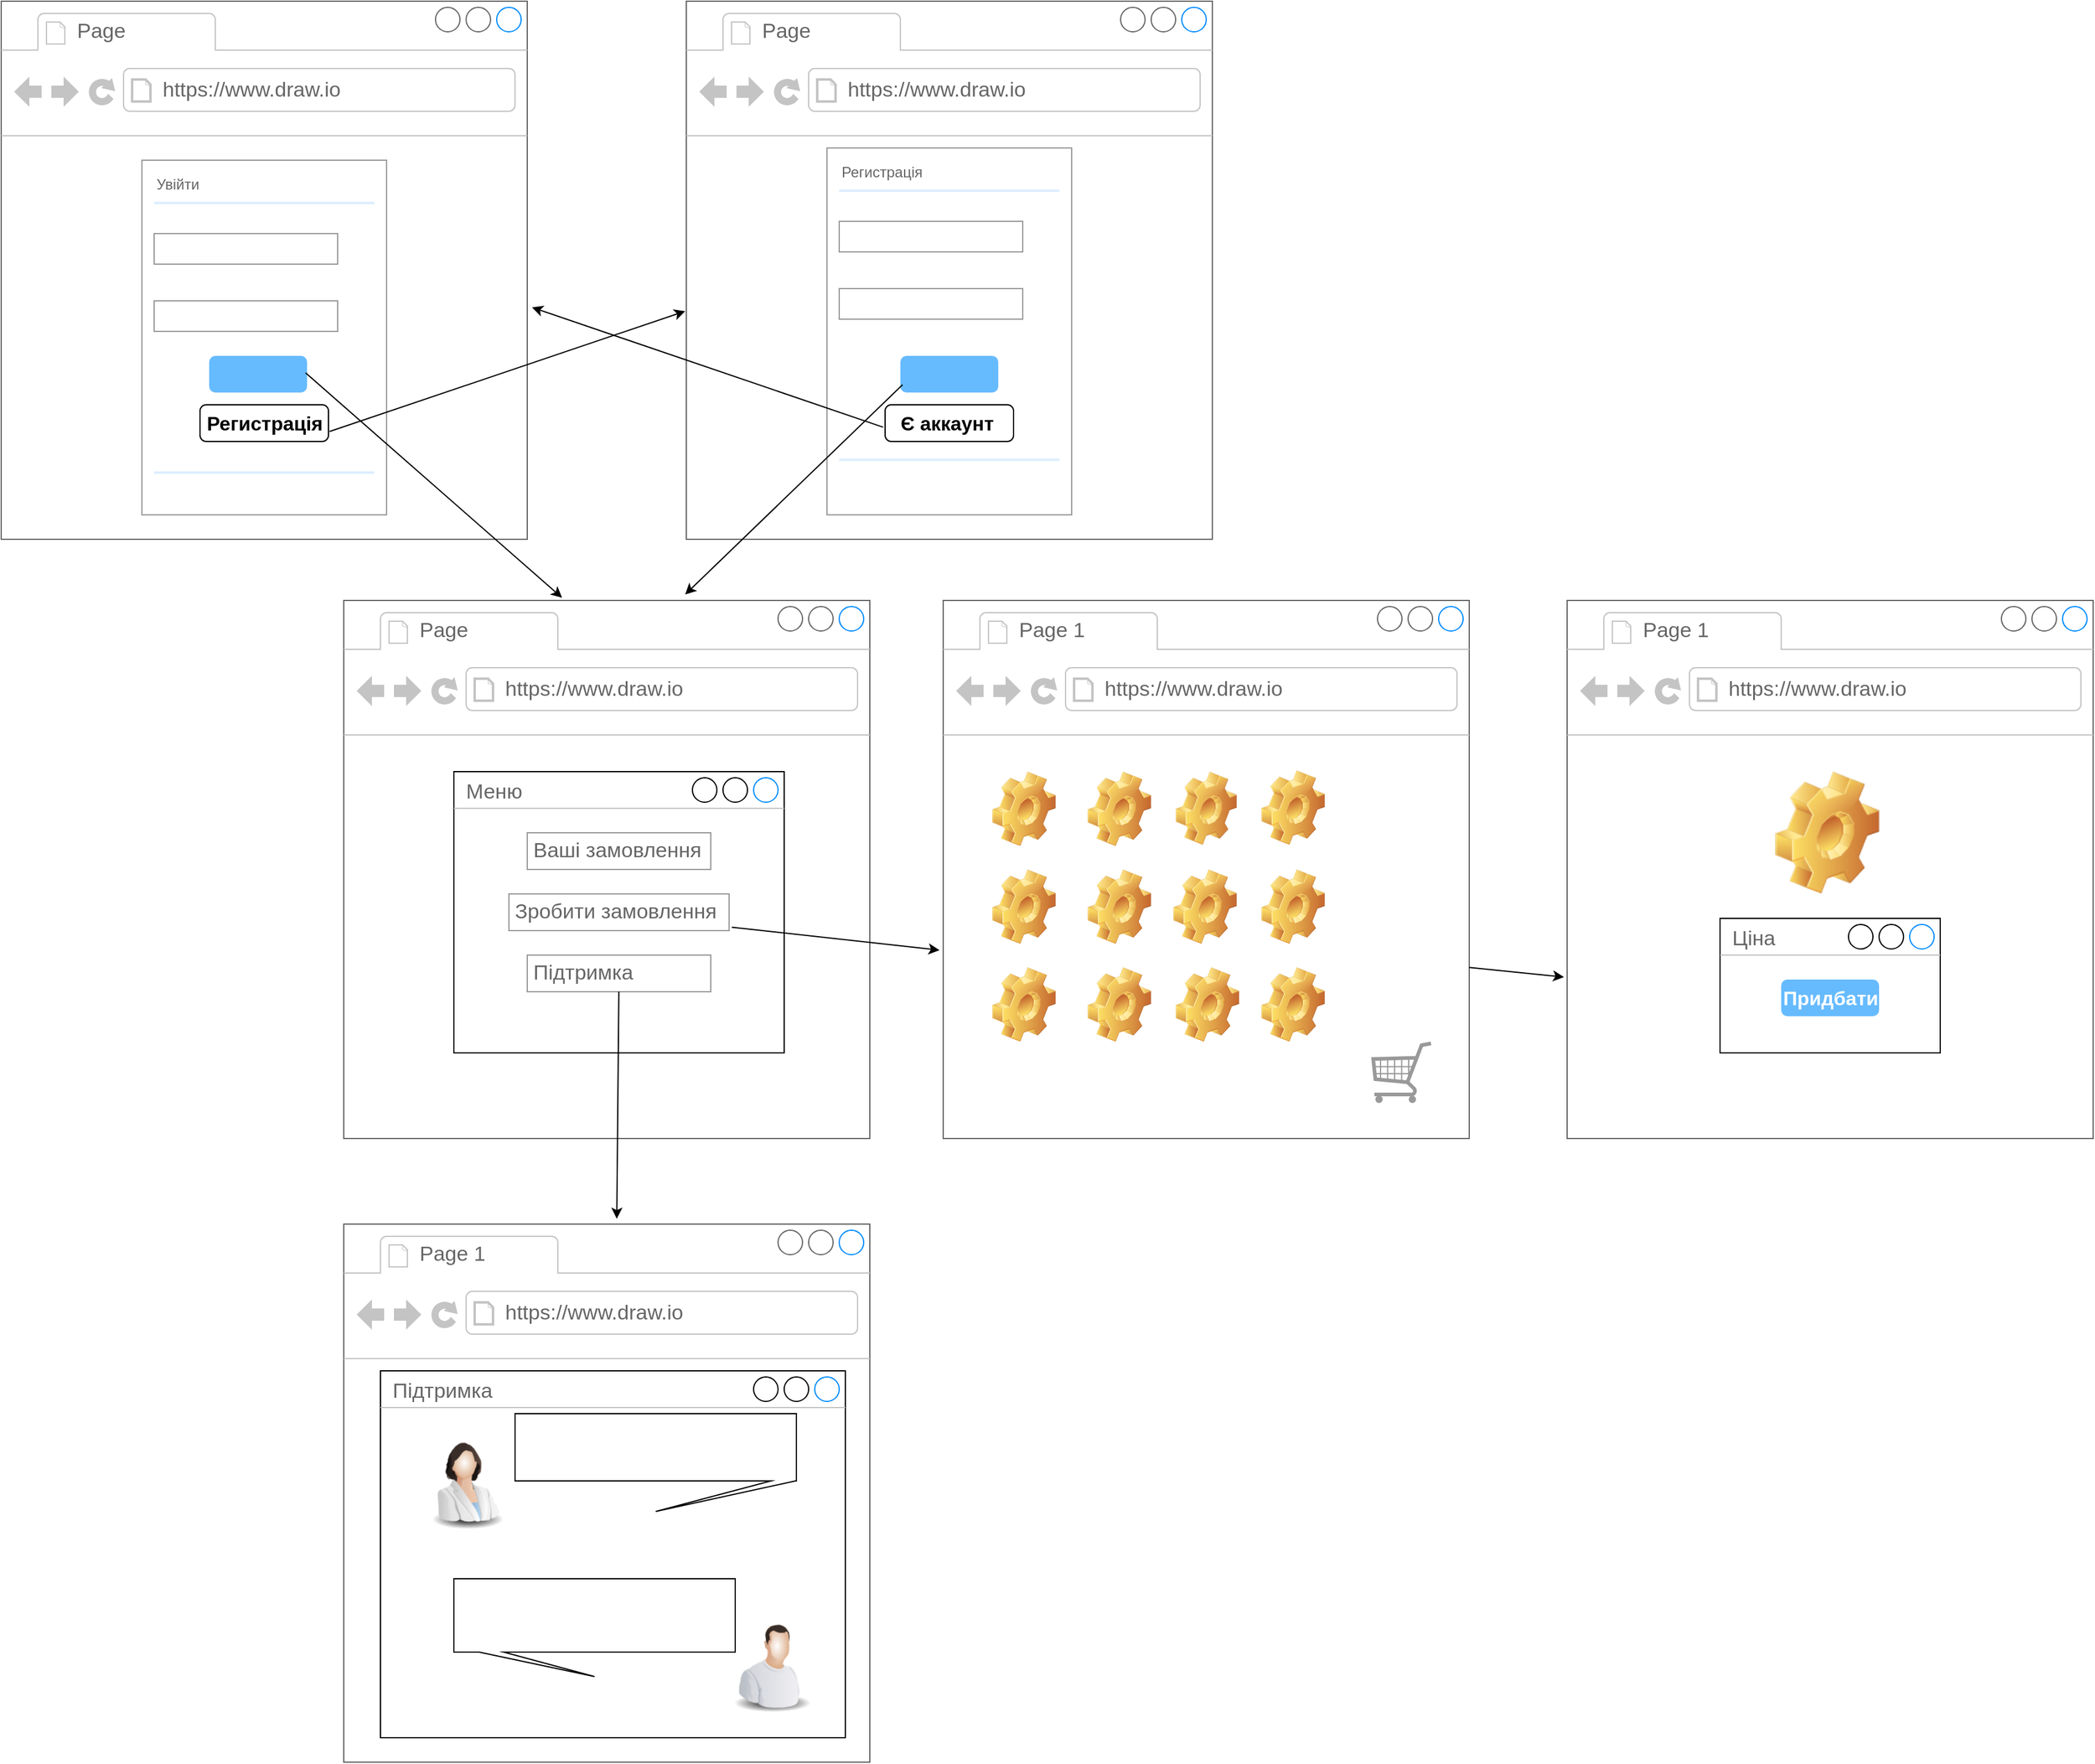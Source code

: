 <!--[if IE]><meta http-equiv="X-UA-Compatible" content="IE=5,IE=9" ><![endif]-->
<!DOCTYPE html>
<html>
<head>
<title>Диаграмма без названия</title>
<meta charset="utf-8"/>
</head>
<body><div class="mxgraph" style="max-width:100%;border:1px solid transparent;" data-mxgraph="{&quot;highlight&quot;:&quot;#0000ff&quot;,&quot;nav&quot;:true,&quot;resize&quot;:true,&quot;toolbar&quot;:&quot;zoom layers tags lightbox&quot;,&quot;edit&quot;:&quot;_blank&quot;,&quot;xml&quot;:&quot;&lt;mxfile host=\&quot;app.diagrams.net\&quot; modified=\&quot;2023-09-27T10:50:27.324Z\&quot; agent=\&quot;Mozilla/5.0 (Windows NT 10.0; Win64; x64) AppleWebKit/537.36 (KHTML, like Gecko) Chrome/116.0.0.0 Safari/537.36\&quot; etag=\&quot;EwfjotZIhNq5SNORzga5\&quot; version=\&quot;21.8.2\&quot; type=\&quot;google\&quot;&gt;\n  &lt;diagram name=\&quot;Page-1\&quot; id=\&quot;2cc2dc42-3aac-f2a9-1cec-7a8b7cbee084\&quot;&gt;\n    &lt;mxGraphModel dx=\&quot;3346\&quot; dy=\&quot;1364\&quot; grid=\&quot;1\&quot; gridSize=\&quot;10\&quot; guides=\&quot;1\&quot; tooltips=\&quot;1\&quot; connect=\&quot;1\&quot; arrows=\&quot;1\&quot; fold=\&quot;1\&quot; page=\&quot;1\&quot; pageScale=\&quot;1\&quot; pageWidth=\&quot;1100\&quot; pageHeight=\&quot;850\&quot; background=\&quot;none\&quot; math=\&quot;0\&quot; shadow=\&quot;0\&quot;&gt;\n      &lt;root&gt;\n        &lt;mxCell id=\&quot;0\&quot; /&gt;\n        &lt;mxCell id=\&quot;1\&quot; parent=\&quot;0\&quot; /&gt;\n        &lt;mxCell id=\&quot;930FJL6CEg6gJDvB3Ons-13\&quot; value=\&quot;\&quot; style=\&quot;strokeWidth=1;shadow=0;dashed=0;align=center;html=1;shape=mxgraph.mockup.containers.browserWindow;rSize=0;strokeColor=#666666;strokeColor2=#008cff;strokeColor3=#c4c4c4;mainText=,;recursiveResize=0;\&quot; vertex=\&quot;1\&quot; parent=\&quot;1\&quot;&gt;\n          &lt;mxGeometry y=\&quot;40\&quot; width=\&quot;430\&quot; height=\&quot;440\&quot; as=\&quot;geometry\&quot; /&gt;\n        &lt;/mxCell&gt;\n        &lt;mxCell id=\&quot;930FJL6CEg6gJDvB3Ons-14\&quot; value=\&quot;Page&amp;amp;nbsp;\&quot; style=\&quot;strokeWidth=1;shadow=0;dashed=0;align=center;html=1;shape=mxgraph.mockup.containers.anchor;fontSize=17;fontColor=#666666;align=left;whiteSpace=wrap;\&quot; vertex=\&quot;1\&quot; parent=\&quot;930FJL6CEg6gJDvB3Ons-13\&quot;&gt;\n          &lt;mxGeometry x=\&quot;60\&quot; y=\&quot;12\&quot; width=\&quot;110\&quot; height=\&quot;26\&quot; as=\&quot;geometry\&quot; /&gt;\n        &lt;/mxCell&gt;\n        &lt;mxCell id=\&quot;930FJL6CEg6gJDvB3Ons-15\&quot; value=\&quot;https://www.draw.io\&quot; style=\&quot;strokeWidth=1;shadow=0;dashed=0;align=center;html=1;shape=mxgraph.mockup.containers.anchor;rSize=0;fontSize=17;fontColor=#666666;align=left;\&quot; vertex=\&quot;1\&quot; parent=\&quot;930FJL6CEg6gJDvB3Ons-13\&quot;&gt;\n          &lt;mxGeometry x=\&quot;130\&quot; y=\&quot;60\&quot; width=\&quot;250\&quot; height=\&quot;26\&quot; as=\&quot;geometry\&quot; /&gt;\n        &lt;/mxCell&gt;\n        &lt;mxCell id=\&quot;930FJL6CEg6gJDvB3Ons-29\&quot; value=\&quot;\&quot; style=\&quot;strokeWidth=1;shadow=0;dashed=0;align=center;html=1;shape=mxgraph.mockup.forms.rrect;rSize=0;strokeColor=#999999;fillColor=#ffffff;\&quot; vertex=\&quot;1\&quot; parent=\&quot;930FJL6CEg6gJDvB3Ons-13\&quot;&gt;\n          &lt;mxGeometry x=\&quot;115\&quot; y=\&quot;130\&quot; width=\&quot;200\&quot; height=\&quot;290\&quot; as=\&quot;geometry\&quot; /&gt;\n        &lt;/mxCell&gt;\n        &lt;mxCell id=\&quot;930FJL6CEg6gJDvB3Ons-30\&quot; value=\&quot;Увійти&amp;amp;nbsp;\&quot; style=\&quot;strokeWidth=1;shadow=0;dashed=0;align=center;html=1;shape=mxgraph.mockup.forms.anchor;fontSize=12;fontColor=#666666;align=left;resizeWidth=1;spacingLeft=0;\&quot; vertex=\&quot;1\&quot; parent=\&quot;930FJL6CEg6gJDvB3Ons-29\&quot;&gt;\n          &lt;mxGeometry width=\&quot;100\&quot; height=\&quot;20\&quot; relative=\&quot;1\&quot; as=\&quot;geometry\&quot;&gt;\n            &lt;mxPoint x=\&quot;10\&quot; y=\&quot;10\&quot; as=\&quot;offset\&quot; /&gt;\n          &lt;/mxGeometry&gt;\n        &lt;/mxCell&gt;\n        &lt;mxCell id=\&quot;930FJL6CEg6gJDvB3Ons-31\&quot; value=\&quot;\&quot; style=\&quot;shape=line;strokeColor=#ddeeff;strokeWidth=2;html=1;resizeWidth=1;\&quot; vertex=\&quot;1\&quot; parent=\&quot;930FJL6CEg6gJDvB3Ons-29\&quot;&gt;\n          &lt;mxGeometry width=\&quot;180\&quot; height=\&quot;10\&quot; relative=\&quot;1\&quot; as=\&quot;geometry\&quot;&gt;\n            &lt;mxPoint x=\&quot;10\&quot; y=\&quot;30\&quot; as=\&quot;offset\&quot; /&gt;\n          &lt;/mxGeometry&gt;\n        &lt;/mxCell&gt;\n        &lt;mxCell id=\&quot;930FJL6CEg6gJDvB3Ons-33\&quot; value=\&quot;\&quot; style=\&quot;strokeWidth=1;shadow=0;dashed=0;align=center;html=1;shape=mxgraph.mockup.forms.rrect;rSize=0;strokeColor=#999999;fontColor=#666666;align=left;spacingLeft=5;resizeWidth=1;\&quot; vertex=\&quot;1\&quot; parent=\&quot;930FJL6CEg6gJDvB3Ons-29\&quot;&gt;\n          &lt;mxGeometry width=\&quot;150\&quot; height=\&quot;25\&quot; relative=\&quot;1\&quot; as=\&quot;geometry\&quot;&gt;\n            &lt;mxPoint x=\&quot;10\&quot; y=\&quot;60\&quot; as=\&quot;offset\&quot; /&gt;\n          &lt;/mxGeometry&gt;\n        &lt;/mxCell&gt;\n        &lt;mxCell id=\&quot;930FJL6CEg6gJDvB3Ons-35\&quot; value=\&quot;\&quot; style=\&quot;strokeWidth=1;shadow=0;dashed=0;align=center;html=1;shape=mxgraph.mockup.forms.rrect;rSize=0;strokeColor=#999999;fontColor=#666666;align=left;spacingLeft=5;resizeWidth=1;\&quot; vertex=\&quot;1\&quot; parent=\&quot;930FJL6CEg6gJDvB3Ons-29\&quot;&gt;\n          &lt;mxGeometry width=\&quot;150\&quot; height=\&quot;25\&quot; relative=\&quot;1\&quot; as=\&quot;geometry\&quot;&gt;\n            &lt;mxPoint x=\&quot;10\&quot; y=\&quot;115\&quot; as=\&quot;offset\&quot; /&gt;\n          &lt;/mxGeometry&gt;\n        &lt;/mxCell&gt;\n        &lt;mxCell id=\&quot;930FJL6CEg6gJDvB3Ons-36\&quot; value=\&quot;\&quot; style=\&quot;strokeWidth=1;shadow=0;dashed=0;align=center;html=1;shape=mxgraph.mockup.forms.rrect;rSize=5;strokeColor=none;fontColor=#ffffff;fillColor=#66bbff;fontSize=16;fontStyle=1;\&quot; vertex=\&quot;1\&quot; parent=\&quot;930FJL6CEg6gJDvB3Ons-29\&quot;&gt;\n          &lt;mxGeometry y=\&quot;1\&quot; width=\&quot;80\&quot; height=\&quot;30\&quot; relative=\&quot;1\&quot; as=\&quot;geometry\&quot;&gt;\n            &lt;mxPoint x=\&quot;55\&quot; y=\&quot;-130\&quot; as=\&quot;offset\&quot; /&gt;\n          &lt;/mxGeometry&gt;\n        &lt;/mxCell&gt;\n        &lt;mxCell id=\&quot;930FJL6CEg6gJDvB3Ons-38\&quot; value=\&quot;\&quot; style=\&quot;shape=line;strokeColor=#ddeeff;strokeWidth=2;html=1;resizeWidth=1;\&quot; vertex=\&quot;1\&quot; parent=\&quot;930FJL6CEg6gJDvB3Ons-29\&quot;&gt;\n          &lt;mxGeometry y=\&quot;1\&quot; width=\&quot;180\&quot; height=\&quot;31\&quot; relative=\&quot;1\&quot; as=\&quot;geometry\&quot;&gt;\n            &lt;mxPoint x=\&quot;10\&quot; y=\&quot;-50\&quot; as=\&quot;offset\&quot; /&gt;\n          &lt;/mxGeometry&gt;\n        &lt;/mxCell&gt;\n        &lt;mxCell id=\&quot;930FJL6CEg6gJDvB3Ons-61\&quot; value=\&quot;Регистрація\&quot; style=\&quot;strokeWidth=1;shadow=0;dashed=0;align=center;html=1;shape=mxgraph.mockup.forms.rrect;rSize=5;fontSize=16;fontStyle=1;\&quot; vertex=\&quot;1\&quot; parent=\&quot;930FJL6CEg6gJDvB3Ons-29\&quot;&gt;\n          &lt;mxGeometry x=\&quot;47.5\&quot; y=\&quot;200\&quot; width=\&quot;105\&quot; height=\&quot;30\&quot; as=\&quot;geometry\&quot; /&gt;\n        &lt;/mxCell&gt;\n        &lt;mxCell id=\&quot;930FJL6CEg6gJDvB3Ons-46\&quot; value=\&quot;\&quot; style=\&quot;strokeWidth=1;shadow=0;dashed=0;align=center;html=1;shape=mxgraph.mockup.containers.browserWindow;rSize=0;strokeColor=#666666;strokeColor2=#008cff;strokeColor3=#c4c4c4;mainText=,;recursiveResize=0;\&quot; vertex=\&quot;1\&quot; parent=\&quot;1\&quot;&gt;\n          &lt;mxGeometry x=\&quot;560\&quot; y=\&quot;40\&quot; width=\&quot;430\&quot; height=\&quot;440\&quot; as=\&quot;geometry\&quot; /&gt;\n        &lt;/mxCell&gt;\n        &lt;mxCell id=\&quot;930FJL6CEg6gJDvB3Ons-47\&quot; value=\&quot;Page&amp;amp;nbsp;\&quot; style=\&quot;strokeWidth=1;shadow=0;dashed=0;align=center;html=1;shape=mxgraph.mockup.containers.anchor;fontSize=17;fontColor=#666666;align=left;whiteSpace=wrap;\&quot; vertex=\&quot;1\&quot; parent=\&quot;930FJL6CEg6gJDvB3Ons-46\&quot;&gt;\n          &lt;mxGeometry x=\&quot;60\&quot; y=\&quot;12\&quot; width=\&quot;110\&quot; height=\&quot;26\&quot; as=\&quot;geometry\&quot; /&gt;\n        &lt;/mxCell&gt;\n        &lt;mxCell id=\&quot;930FJL6CEg6gJDvB3Ons-48\&quot; value=\&quot;https://www.draw.io\&quot; style=\&quot;strokeWidth=1;shadow=0;dashed=0;align=center;html=1;shape=mxgraph.mockup.containers.anchor;rSize=0;fontSize=17;fontColor=#666666;align=left;\&quot; vertex=\&quot;1\&quot; parent=\&quot;930FJL6CEg6gJDvB3Ons-46\&quot;&gt;\n          &lt;mxGeometry x=\&quot;130\&quot; y=\&quot;60\&quot; width=\&quot;250\&quot; height=\&quot;26\&quot; as=\&quot;geometry\&quot; /&gt;\n        &lt;/mxCell&gt;\n        &lt;mxCell id=\&quot;930FJL6CEg6gJDvB3Ons-49\&quot; value=\&quot;\&quot; style=\&quot;strokeWidth=1;shadow=0;dashed=0;align=center;html=1;shape=mxgraph.mockup.forms.rrect;rSize=0;strokeColor=#999999;fillColor=#ffffff;\&quot; vertex=\&quot;1\&quot; parent=\&quot;930FJL6CEg6gJDvB3Ons-46\&quot;&gt;\n          &lt;mxGeometry x=\&quot;115\&quot; y=\&quot;120\&quot; width=\&quot;200\&quot; height=\&quot;300\&quot; as=\&quot;geometry\&quot; /&gt;\n        &lt;/mxCell&gt;\n        &lt;mxCell id=\&quot;930FJL6CEg6gJDvB3Ons-50\&quot; value=\&quot;Регистрація\&quot; style=\&quot;strokeWidth=1;shadow=0;dashed=0;align=center;html=1;shape=mxgraph.mockup.forms.anchor;fontSize=12;fontColor=#666666;align=left;resizeWidth=1;spacingLeft=0;\&quot; vertex=\&quot;1\&quot; parent=\&quot;930FJL6CEg6gJDvB3Ons-49\&quot;&gt;\n          &lt;mxGeometry width=\&quot;100\&quot; height=\&quot;20\&quot; relative=\&quot;1\&quot; as=\&quot;geometry\&quot;&gt;\n            &lt;mxPoint x=\&quot;10\&quot; y=\&quot;10\&quot; as=\&quot;offset\&quot; /&gt;\n          &lt;/mxGeometry&gt;\n        &lt;/mxCell&gt;\n        &lt;mxCell id=\&quot;930FJL6CEg6gJDvB3Ons-51\&quot; value=\&quot;\&quot; style=\&quot;shape=line;strokeColor=#ddeeff;strokeWidth=2;html=1;resizeWidth=1;\&quot; vertex=\&quot;1\&quot; parent=\&quot;930FJL6CEg6gJDvB3Ons-49\&quot;&gt;\n          &lt;mxGeometry width=\&quot;180\&quot; height=\&quot;10\&quot; relative=\&quot;1\&quot; as=\&quot;geometry\&quot;&gt;\n            &lt;mxPoint x=\&quot;10\&quot; y=\&quot;30\&quot; as=\&quot;offset\&quot; /&gt;\n          &lt;/mxGeometry&gt;\n        &lt;/mxCell&gt;\n        &lt;mxCell id=\&quot;930FJL6CEg6gJDvB3Ons-53\&quot; value=\&quot;\&quot; style=\&quot;strokeWidth=1;shadow=0;dashed=0;align=center;html=1;shape=mxgraph.mockup.forms.rrect;rSize=0;strokeColor=#999999;fontColor=#666666;align=left;spacingLeft=5;resizeWidth=1;\&quot; vertex=\&quot;1\&quot; parent=\&quot;930FJL6CEg6gJDvB3Ons-49\&quot;&gt;\n          &lt;mxGeometry width=\&quot;150\&quot; height=\&quot;25\&quot; relative=\&quot;1\&quot; as=\&quot;geometry\&quot;&gt;\n            &lt;mxPoint x=\&quot;10\&quot; y=\&quot;60\&quot; as=\&quot;offset\&quot; /&gt;\n          &lt;/mxGeometry&gt;\n        &lt;/mxCell&gt;\n        &lt;mxCell id=\&quot;930FJL6CEg6gJDvB3Ons-55\&quot; value=\&quot;\&quot; style=\&quot;strokeWidth=1;shadow=0;dashed=0;align=center;html=1;shape=mxgraph.mockup.forms.rrect;rSize=0;strokeColor=#999999;fontColor=#666666;align=left;spacingLeft=5;resizeWidth=1;\&quot; vertex=\&quot;1\&quot; parent=\&quot;930FJL6CEg6gJDvB3Ons-49\&quot;&gt;\n          &lt;mxGeometry width=\&quot;150\&quot; height=\&quot;25\&quot; relative=\&quot;1\&quot; as=\&quot;geometry\&quot;&gt;\n            &lt;mxPoint x=\&quot;10\&quot; y=\&quot;115\&quot; as=\&quot;offset\&quot; /&gt;\n          &lt;/mxGeometry&gt;\n        &lt;/mxCell&gt;\n        &lt;mxCell id=\&quot;930FJL6CEg6gJDvB3Ons-56\&quot; value=\&quot;\&quot; style=\&quot;strokeWidth=1;shadow=0;dashed=0;align=center;html=1;shape=mxgraph.mockup.forms.rrect;rSize=5;strokeColor=none;fontColor=#ffffff;fillColor=#66bbff;fontSize=16;fontStyle=1;\&quot; vertex=\&quot;1\&quot; parent=\&quot;930FJL6CEg6gJDvB3Ons-49\&quot;&gt;\n          &lt;mxGeometry y=\&quot;1\&quot; width=\&quot;80\&quot; height=\&quot;30\&quot; relative=\&quot;1\&quot; as=\&quot;geometry\&quot;&gt;\n            &lt;mxPoint x=\&quot;60\&quot; y=\&quot;-130\&quot; as=\&quot;offset\&quot; /&gt;\n          &lt;/mxGeometry&gt;\n        &lt;/mxCell&gt;\n        &lt;mxCell id=\&quot;930FJL6CEg6gJDvB3Ons-58\&quot; value=\&quot;\&quot; style=\&quot;shape=line;strokeColor=#ddeeff;strokeWidth=2;html=1;resizeWidth=1;\&quot; vertex=\&quot;1\&quot; parent=\&quot;930FJL6CEg6gJDvB3Ons-49\&quot;&gt;\n          &lt;mxGeometry y=\&quot;1\&quot; width=\&quot;180\&quot; height=\&quot;10\&quot; relative=\&quot;1\&quot; as=\&quot;geometry\&quot;&gt;\n            &lt;mxPoint x=\&quot;10\&quot; y=\&quot;-50\&quot; as=\&quot;offset\&quot; /&gt;\n          &lt;/mxGeometry&gt;\n        &lt;/mxCell&gt;\n        &lt;mxCell id=\&quot;930FJL6CEg6gJDvB3Ons-62\&quot; value=\&quot;Є аккаунт&amp;amp;nbsp;\&quot; style=\&quot;strokeWidth=1;shadow=0;dashed=0;align=center;html=1;shape=mxgraph.mockup.forms.rrect;rSize=5;fontSize=16;fontStyle=1;\&quot; vertex=\&quot;1\&quot; parent=\&quot;930FJL6CEg6gJDvB3Ons-49\&quot;&gt;\n          &lt;mxGeometry x=\&quot;47.5\&quot; y=\&quot;210\&quot; width=\&quot;105\&quot; height=\&quot;30\&quot; as=\&quot;geometry\&quot; /&gt;\n        &lt;/mxCell&gt;\n        &lt;mxCell id=\&quot;930FJL6CEg6gJDvB3Ons-63\&quot; value=\&quot;\&quot; style=\&quot;endArrow=classic;html=1;rounded=0;exitX=1.008;exitY=0.73;exitDx=0;exitDy=0;exitPerimeter=0;entryX=-0.002;entryY=0.576;entryDx=0;entryDy=0;entryPerimeter=0;\&quot; edge=\&quot;1\&quot; parent=\&quot;1\&quot; source=\&quot;930FJL6CEg6gJDvB3Ons-61\&quot; target=\&quot;930FJL6CEg6gJDvB3Ons-46\&quot;&gt;\n          &lt;mxGeometry width=\&quot;50\&quot; height=\&quot;50\&quot; relative=\&quot;1\&quot; as=\&quot;geometry\&quot;&gt;\n            &lt;mxPoint x=\&quot;560\&quot; y=\&quot;250\&quot; as=\&quot;sourcePoint\&quot; /&gt;\n            &lt;mxPoint x=\&quot;610\&quot; y=\&quot;200\&quot; as=\&quot;targetPoint\&quot; /&gt;\n          &lt;/mxGeometry&gt;\n        &lt;/mxCell&gt;\n        &lt;mxCell id=\&quot;930FJL6CEg6gJDvB3Ons-64\&quot; value=\&quot;\&quot; style=\&quot;endArrow=classic;html=1;rounded=0;exitX=-0.016;exitY=0.611;exitDx=0;exitDy=0;exitPerimeter=0;entryX=1.009;entryY=0.569;entryDx=0;entryDy=0;entryPerimeter=0;\&quot; edge=\&quot;1\&quot; parent=\&quot;1\&quot; source=\&quot;930FJL6CEg6gJDvB3Ons-62\&quot; target=\&quot;930FJL6CEg6gJDvB3Ons-13\&quot;&gt;\n          &lt;mxGeometry width=\&quot;50\&quot; height=\&quot;50\&quot; relative=\&quot;1\&quot; as=\&quot;geometry\&quot;&gt;\n            &lt;mxPoint x=\&quot;560\&quot; y=\&quot;250\&quot; as=\&quot;sourcePoint\&quot; /&gt;\n            &lt;mxPoint x=\&quot;610\&quot; y=\&quot;200\&quot; as=\&quot;targetPoint\&quot; /&gt;\n          &lt;/mxGeometry&gt;\n        &lt;/mxCell&gt;\n        &lt;mxCell id=\&quot;930FJL6CEg6gJDvB3Ons-65\&quot; value=\&quot;\&quot; style=\&quot;strokeWidth=1;shadow=0;dashed=0;align=center;html=1;shape=mxgraph.mockup.containers.browserWindow;rSize=0;strokeColor=#666666;strokeColor2=#008cff;strokeColor3=#c4c4c4;mainText=,;recursiveResize=0;\&quot; vertex=\&quot;1\&quot; parent=\&quot;1\&quot;&gt;\n          &lt;mxGeometry x=\&quot;280\&quot; y=\&quot;530\&quot; width=\&quot;430\&quot; height=\&quot;440\&quot; as=\&quot;geometry\&quot; /&gt;\n        &lt;/mxCell&gt;\n        &lt;mxCell id=\&quot;930FJL6CEg6gJDvB3Ons-66\&quot; value=\&quot;Page&amp;amp;nbsp;\&quot; style=\&quot;strokeWidth=1;shadow=0;dashed=0;align=center;html=1;shape=mxgraph.mockup.containers.anchor;fontSize=17;fontColor=#666666;align=left;whiteSpace=wrap;\&quot; vertex=\&quot;1\&quot; parent=\&quot;930FJL6CEg6gJDvB3Ons-65\&quot;&gt;\n          &lt;mxGeometry x=\&quot;60\&quot; y=\&quot;12\&quot; width=\&quot;110\&quot; height=\&quot;26\&quot; as=\&quot;geometry\&quot; /&gt;\n        &lt;/mxCell&gt;\n        &lt;mxCell id=\&quot;930FJL6CEg6gJDvB3Ons-67\&quot; value=\&quot;https://www.draw.io\&quot; style=\&quot;strokeWidth=1;shadow=0;dashed=0;align=center;html=1;shape=mxgraph.mockup.containers.anchor;rSize=0;fontSize=17;fontColor=#666666;align=left;\&quot; vertex=\&quot;1\&quot; parent=\&quot;930FJL6CEg6gJDvB3Ons-65\&quot;&gt;\n          &lt;mxGeometry x=\&quot;130\&quot; y=\&quot;60\&quot; width=\&quot;250\&quot; height=\&quot;26\&quot; as=\&quot;geometry\&quot; /&gt;\n        &lt;/mxCell&gt;\n        &lt;mxCell id=\&quot;930FJL6CEg6gJDvB3Ons-71\&quot; value=\&quot;Меню\&quot; style=\&quot;strokeWidth=1;shadow=0;dashed=0;align=center;html=1;shape=mxgraph.mockup.containers.window;align=left;verticalAlign=top;spacingLeft=8;strokeColor2=#008cff;strokeColor3=#c4c4c4;fontColor=#666666;mainText=;fontSize=17;labelBackgroundColor=none;whiteSpace=wrap;\&quot; vertex=\&quot;1\&quot; parent=\&quot;930FJL6CEg6gJDvB3Ons-65\&quot;&gt;\n          &lt;mxGeometry x=\&quot;90\&quot; y=\&quot;140\&quot; width=\&quot;270\&quot; height=\&quot;230\&quot; as=\&quot;geometry\&quot; /&gt;\n        &lt;/mxCell&gt;\n        &lt;mxCell id=\&quot;930FJL6CEg6gJDvB3Ons-72\&quot; value=\&quot;Ваші замовлення\&quot; style=\&quot;strokeWidth=1;shadow=0;dashed=0;align=center;html=1;shape=mxgraph.mockup.forms.pwField;strokeColor=#999999;mainText=;align=left;fontColor=#666666;fontSize=17;spacingLeft=3;\&quot; vertex=\&quot;1\&quot; parent=\&quot;930FJL6CEg6gJDvB3Ons-65\&quot;&gt;\n          &lt;mxGeometry x=\&quot;150\&quot; y=\&quot;190\&quot; width=\&quot;150\&quot; height=\&quot;30\&quot; as=\&quot;geometry\&quot; /&gt;\n        &lt;/mxCell&gt;\n        &lt;mxCell id=\&quot;930FJL6CEg6gJDvB3Ons-73\&quot; value=\&quot;Зробити замовлення\&quot; style=\&quot;strokeWidth=1;shadow=0;dashed=0;align=center;html=1;shape=mxgraph.mockup.forms.pwField;strokeColor=#999999;mainText=;align=left;fontColor=#666666;fontSize=17;spacingLeft=3;\&quot; vertex=\&quot;1\&quot; parent=\&quot;930FJL6CEg6gJDvB3Ons-65\&quot;&gt;\n          &lt;mxGeometry x=\&quot;135\&quot; y=\&quot;240\&quot; width=\&quot;180\&quot; height=\&quot;30\&quot; as=\&quot;geometry\&quot; /&gt;\n        &lt;/mxCell&gt;\n        &lt;mxCell id=\&quot;930FJL6CEg6gJDvB3Ons-74\&quot; value=\&quot;Підтримка\&quot; style=\&quot;strokeWidth=1;shadow=0;dashed=0;align=center;html=1;shape=mxgraph.mockup.forms.pwField;strokeColor=#999999;mainText=;align=left;fontColor=#666666;fontSize=17;spacingLeft=3;\&quot; vertex=\&quot;1\&quot; parent=\&quot;930FJL6CEg6gJDvB3Ons-65\&quot;&gt;\n          &lt;mxGeometry x=\&quot;150\&quot; y=\&quot;290\&quot; width=\&quot;150\&quot; height=\&quot;30\&quot; as=\&quot;geometry\&quot; /&gt;\n        &lt;/mxCell&gt;\n        &lt;mxCell id=\&quot;930FJL6CEg6gJDvB3Ons-68\&quot; value=\&quot;\&quot; style=\&quot;endArrow=classic;html=1;rounded=0;exitX=0.985;exitY=0.463;exitDx=0;exitDy=0;exitPerimeter=0;entryX=0.415;entryY=-0.005;entryDx=0;entryDy=0;entryPerimeter=0;\&quot; edge=\&quot;1\&quot; parent=\&quot;1\&quot; source=\&quot;930FJL6CEg6gJDvB3Ons-36\&quot; target=\&quot;930FJL6CEg6gJDvB3Ons-65\&quot;&gt;\n          &lt;mxGeometry width=\&quot;50\&quot; height=\&quot;50\&quot; relative=\&quot;1\&quot; as=\&quot;geometry\&quot;&gt;\n            &lt;mxPoint x=\&quot;440\&quot; y=\&quot;530\&quot; as=\&quot;sourcePoint\&quot; /&gt;\n            &lt;mxPoint x=\&quot;490\&quot; y=\&quot;480\&quot; as=\&quot;targetPoint\&quot; /&gt;\n          &lt;/mxGeometry&gt;\n        &lt;/mxCell&gt;\n        &lt;mxCell id=\&quot;930FJL6CEg6gJDvB3Ons-69\&quot; value=\&quot;\&quot; style=\&quot;endArrow=classic;html=1;rounded=0;exitX=0.022;exitY=0.789;exitDx=0;exitDy=0;exitPerimeter=0;entryX=0.649;entryY=-0.011;entryDx=0;entryDy=0;entryPerimeter=0;\&quot; edge=\&quot;1\&quot; parent=\&quot;1\&quot; source=\&quot;930FJL6CEg6gJDvB3Ons-56\&quot; target=\&quot;930FJL6CEg6gJDvB3Ons-65\&quot;&gt;\n          &lt;mxGeometry width=\&quot;50\&quot; height=\&quot;50\&quot; relative=\&quot;1\&quot; as=\&quot;geometry\&quot;&gt;\n            &lt;mxPoint x=\&quot;440\&quot; y=\&quot;530\&quot; as=\&quot;sourcePoint\&quot; /&gt;\n            &lt;mxPoint x=\&quot;490\&quot; y=\&quot;480\&quot; as=\&quot;targetPoint\&quot; /&gt;\n          &lt;/mxGeometry&gt;\n        &lt;/mxCell&gt;\n        &lt;mxCell id=\&quot;930FJL6CEg6gJDvB3Ons-75\&quot; value=\&quot;\&quot; style=\&quot;strokeWidth=1;shadow=0;dashed=0;align=center;html=1;shape=mxgraph.mockup.containers.browserWindow;rSize=0;strokeColor=#666666;strokeColor2=#008cff;strokeColor3=#c4c4c4;mainText=,;recursiveResize=0;\&quot; vertex=\&quot;1\&quot; parent=\&quot;1\&quot;&gt;\n          &lt;mxGeometry x=\&quot;770\&quot; y=\&quot;530\&quot; width=\&quot;430\&quot; height=\&quot;440\&quot; as=\&quot;geometry\&quot; /&gt;\n        &lt;/mxCell&gt;\n        &lt;mxCell id=\&quot;930FJL6CEg6gJDvB3Ons-76\&quot; value=\&quot;Page 1\&quot; style=\&quot;strokeWidth=1;shadow=0;dashed=0;align=center;html=1;shape=mxgraph.mockup.containers.anchor;fontSize=17;fontColor=#666666;align=left;whiteSpace=wrap;\&quot; vertex=\&quot;1\&quot; parent=\&quot;930FJL6CEg6gJDvB3Ons-75\&quot;&gt;\n          &lt;mxGeometry x=\&quot;60\&quot; y=\&quot;12\&quot; width=\&quot;110\&quot; height=\&quot;26\&quot; as=\&quot;geometry\&quot; /&gt;\n        &lt;/mxCell&gt;\n        &lt;mxCell id=\&quot;930FJL6CEg6gJDvB3Ons-77\&quot; value=\&quot;https://www.draw.io\&quot; style=\&quot;strokeWidth=1;shadow=0;dashed=0;align=center;html=1;shape=mxgraph.mockup.containers.anchor;rSize=0;fontSize=17;fontColor=#666666;align=left;\&quot; vertex=\&quot;1\&quot; parent=\&quot;930FJL6CEg6gJDvB3Ons-75\&quot;&gt;\n          &lt;mxGeometry x=\&quot;130\&quot; y=\&quot;60\&quot; width=\&quot;250\&quot; height=\&quot;26\&quot; as=\&quot;geometry\&quot; /&gt;\n        &lt;/mxCell&gt;\n        &lt;mxCell id=\&quot;930FJL6CEg6gJDvB3Ons-79\&quot; value=\&quot;\&quot; style=\&quot;shape=image;html=1;verticalLabelPosition=bottom;verticalAlign=top;imageAspect=1;aspect=fixed;image=img/clipart/Gear_128x128.png\&quot; vertex=\&quot;1\&quot; parent=\&quot;930FJL6CEg6gJDvB3Ons-75\&quot;&gt;\n          &lt;mxGeometry x=\&quot;40\&quot; y=\&quot;140\&quot; width=\&quot;52\&quot; height=\&quot;61\&quot; as=\&quot;geometry\&quot; /&gt;\n        &lt;/mxCell&gt;\n        &lt;mxCell id=\&quot;930FJL6CEg6gJDvB3Ons-85\&quot; value=\&quot;\&quot; style=\&quot;shape=image;html=1;verticalLabelPosition=bottom;verticalAlign=top;imageAspect=1;aspect=fixed;image=img/clipart/Gear_128x128.png\&quot; vertex=\&quot;1\&quot; parent=\&quot;930FJL6CEg6gJDvB3Ons-75\&quot;&gt;\n          &lt;mxGeometry x=\&quot;40\&quot; y=\&quot;220\&quot; width=\&quot;52\&quot; height=\&quot;61\&quot; as=\&quot;geometry\&quot; /&gt;\n        &lt;/mxCell&gt;\n        &lt;mxCell id=\&quot;930FJL6CEg6gJDvB3Ons-86\&quot; value=\&quot;\&quot; style=\&quot;shape=image;html=1;verticalLabelPosition=bottom;verticalAlign=top;imageAspect=1;aspect=fixed;image=img/clipart/Gear_128x128.png\&quot; vertex=\&quot;1\&quot; parent=\&quot;930FJL6CEg6gJDvB3Ons-75\&quot;&gt;\n          &lt;mxGeometry x=\&quot;40\&quot; y=\&quot;300\&quot; width=\&quot;52\&quot; height=\&quot;61\&quot; as=\&quot;geometry\&quot; /&gt;\n        &lt;/mxCell&gt;\n        &lt;mxCell id=\&quot;930FJL6CEg6gJDvB3Ons-87\&quot; value=\&quot;\&quot; style=\&quot;shape=image;html=1;verticalLabelPosition=bottom;verticalAlign=top;imageAspect=1;aspect=fixed;image=img/clipart/Gear_128x128.png\&quot; vertex=\&quot;1\&quot; parent=\&quot;930FJL6CEg6gJDvB3Ons-75\&quot;&gt;\n          &lt;mxGeometry x=\&quot;118\&quot; y=\&quot;140\&quot; width=\&quot;52\&quot; height=\&quot;61\&quot; as=\&quot;geometry\&quot; /&gt;\n        &lt;/mxCell&gt;\n        &lt;mxCell id=\&quot;930FJL6CEg6gJDvB3Ons-88\&quot; value=\&quot;\&quot; style=\&quot;shape=image;html=1;verticalLabelPosition=bottom;verticalAlign=top;imageAspect=1;aspect=fixed;image=img/clipart/Gear_128x128.png\&quot; vertex=\&quot;1\&quot; parent=\&quot;930FJL6CEg6gJDvB3Ons-75\&quot;&gt;\n          &lt;mxGeometry x=\&quot;118\&quot; y=\&quot;220\&quot; width=\&quot;52\&quot; height=\&quot;61\&quot; as=\&quot;geometry\&quot; /&gt;\n        &lt;/mxCell&gt;\n        &lt;mxCell id=\&quot;930FJL6CEg6gJDvB3Ons-89\&quot; value=\&quot;\&quot; style=\&quot;shape=image;html=1;verticalLabelPosition=bottom;verticalAlign=top;imageAspect=1;aspect=fixed;image=img/clipart/Gear_128x128.png\&quot; vertex=\&quot;1\&quot; parent=\&quot;930FJL6CEg6gJDvB3Ons-75\&quot;&gt;\n          &lt;mxGeometry x=\&quot;118\&quot; y=\&quot;300\&quot; width=\&quot;52\&quot; height=\&quot;61\&quot; as=\&quot;geometry\&quot; /&gt;\n        &lt;/mxCell&gt;\n        &lt;mxCell id=\&quot;930FJL6CEg6gJDvB3Ons-90\&quot; value=\&quot;\&quot; style=\&quot;shape=image;html=1;verticalLabelPosition=bottom;verticalAlign=top;imageAspect=0;image=img/clipart/Gear_128x128.png\&quot; vertex=\&quot;1\&quot; parent=\&quot;930FJL6CEg6gJDvB3Ons-75\&quot;&gt;\n          &lt;mxGeometry x=\&quot;190\&quot; y=\&quot;140\&quot; width=\&quot;50\&quot; height=\&quot;60\&quot; as=\&quot;geometry\&quot; /&gt;\n        &lt;/mxCell&gt;\n        &lt;mxCell id=\&quot;930FJL6CEg6gJDvB3Ons-91\&quot; value=\&quot;\&quot; style=\&quot;shape=image;html=1;verticalLabelPosition=bottom;verticalAlign=top;imageAspect=1;aspect=fixed;image=img/clipart/Gear_128x128.png\&quot; vertex=\&quot;1\&quot; parent=\&quot;930FJL6CEg6gJDvB3Ons-75\&quot;&gt;\n          &lt;mxGeometry x=\&quot;188\&quot; y=\&quot;220\&quot; width=\&quot;52\&quot; height=\&quot;61\&quot; as=\&quot;geometry\&quot; /&gt;\n        &lt;/mxCell&gt;\n        &lt;mxCell id=\&quot;930FJL6CEg6gJDvB3Ons-92\&quot; value=\&quot;\&quot; style=\&quot;shape=image;html=1;verticalLabelPosition=bottom;verticalAlign=top;imageAspect=1;aspect=fixed;image=img/clipart/Gear_128x128.png\&quot; vertex=\&quot;1\&quot; parent=\&quot;930FJL6CEg6gJDvB3Ons-75\&quot;&gt;\n          &lt;mxGeometry x=\&quot;190\&quot; y=\&quot;300\&quot; width=\&quot;52\&quot; height=\&quot;61\&quot; as=\&quot;geometry\&quot; /&gt;\n        &lt;/mxCell&gt;\n        &lt;mxCell id=\&quot;930FJL6CEg6gJDvB3Ons-93\&quot; value=\&quot;\&quot; style=\&quot;shape=image;html=1;verticalLabelPosition=bottom;verticalAlign=top;imageAspect=1;aspect=fixed;image=img/clipart/Gear_128x128.png\&quot; vertex=\&quot;1\&quot; parent=\&quot;930FJL6CEg6gJDvB3Ons-75\&quot;&gt;\n          &lt;mxGeometry x=\&quot;260\&quot; y=\&quot;139\&quot; width=\&quot;52\&quot; height=\&quot;61\&quot; as=\&quot;geometry\&quot; /&gt;\n        &lt;/mxCell&gt;\n        &lt;mxCell id=\&quot;930FJL6CEg6gJDvB3Ons-94\&quot; value=\&quot;\&quot; style=\&quot;shape=image;html=1;verticalLabelPosition=bottom;verticalAlign=top;imageAspect=1;aspect=fixed;image=img/clipart/Gear_128x128.png\&quot; vertex=\&quot;1\&quot; parent=\&quot;930FJL6CEg6gJDvB3Ons-75\&quot;&gt;\n          &lt;mxGeometry x=\&quot;260\&quot; y=\&quot;220\&quot; width=\&quot;52\&quot; height=\&quot;61\&quot; as=\&quot;geometry\&quot; /&gt;\n        &lt;/mxCell&gt;\n        &lt;mxCell id=\&quot;930FJL6CEg6gJDvB3Ons-95\&quot; value=\&quot;\&quot; style=\&quot;shape=image;html=1;verticalLabelPosition=bottom;verticalAlign=top;imageAspect=1;aspect=fixed;image=img/clipart/Gear_128x128.png\&quot; vertex=\&quot;1\&quot; parent=\&quot;930FJL6CEg6gJDvB3Ons-75\&quot;&gt;\n          &lt;mxGeometry x=\&quot;260\&quot; y=\&quot;300\&quot; width=\&quot;52\&quot; height=\&quot;61\&quot; as=\&quot;geometry\&quot; /&gt;\n        &lt;/mxCell&gt;\n        &lt;mxCell id=\&quot;930FJL6CEg6gJDvB3Ons-96\&quot; value=\&quot;\&quot; style=\&quot;verticalLabelPosition=bottom;shadow=0;dashed=0;align=center;html=1;verticalAlign=top;strokeWidth=1;shape=mxgraph.mockup.misc.shoppingCart;strokeColor=#999999;\&quot; vertex=\&quot;1\&quot; parent=\&quot;930FJL6CEg6gJDvB3Ons-75\&quot;&gt;\n          &lt;mxGeometry x=\&quot;350\&quot; y=\&quot;361\&quot; width=\&quot;50\&quot; height=\&quot;50\&quot; as=\&quot;geometry\&quot; /&gt;\n        &lt;/mxCell&gt;\n        &lt;mxCell id=\&quot;930FJL6CEg6gJDvB3Ons-78\&quot; value=\&quot;\&quot; style=\&quot;endArrow=classic;html=1;rounded=0;exitX=1.012;exitY=0.907;exitDx=0;exitDy=0;exitPerimeter=0;entryX=-0.007;entryY=0.65;entryDx=0;entryDy=0;entryPerimeter=0;\&quot; edge=\&quot;1\&quot; parent=\&quot;1\&quot; source=\&quot;930FJL6CEg6gJDvB3Ons-73\&quot; target=\&quot;930FJL6CEg6gJDvB3Ons-75\&quot;&gt;\n          &lt;mxGeometry width=\&quot;50\&quot; height=\&quot;50\&quot; relative=\&quot;1\&quot; as=\&quot;geometry\&quot;&gt;\n            &lt;mxPoint x=\&quot;750\&quot; y=\&quot;830\&quot; as=\&quot;sourcePoint\&quot; /&gt;\n            &lt;mxPoint x=\&quot;670\&quot; y=\&quot;770\&quot; as=\&quot;targetPoint\&quot; /&gt;\n          &lt;/mxGeometry&gt;\n        &lt;/mxCell&gt;\n        &lt;mxCell id=\&quot;930FJL6CEg6gJDvB3Ons-97\&quot; value=\&quot;\&quot; style=\&quot;strokeWidth=1;shadow=0;dashed=0;align=center;html=1;shape=mxgraph.mockup.containers.browserWindow;rSize=0;strokeColor=#666666;strokeColor2=#008cff;strokeColor3=#c4c4c4;mainText=,;recursiveResize=0;\&quot; vertex=\&quot;1\&quot; parent=\&quot;1\&quot;&gt;\n          &lt;mxGeometry x=\&quot;1280\&quot; y=\&quot;530\&quot; width=\&quot;430\&quot; height=\&quot;440\&quot; as=\&quot;geometry\&quot; /&gt;\n        &lt;/mxCell&gt;\n        &lt;mxCell id=\&quot;930FJL6CEg6gJDvB3Ons-98\&quot; value=\&quot;Page 1\&quot; style=\&quot;strokeWidth=1;shadow=0;dashed=0;align=center;html=1;shape=mxgraph.mockup.containers.anchor;fontSize=17;fontColor=#666666;align=left;whiteSpace=wrap;\&quot; vertex=\&quot;1\&quot; parent=\&quot;930FJL6CEg6gJDvB3Ons-97\&quot;&gt;\n          &lt;mxGeometry x=\&quot;60\&quot; y=\&quot;12\&quot; width=\&quot;110\&quot; height=\&quot;26\&quot; as=\&quot;geometry\&quot; /&gt;\n        &lt;/mxCell&gt;\n        &lt;mxCell id=\&quot;930FJL6CEg6gJDvB3Ons-99\&quot; value=\&quot;https://www.draw.io\&quot; style=\&quot;strokeWidth=1;shadow=0;dashed=0;align=center;html=1;shape=mxgraph.mockup.containers.anchor;rSize=0;fontSize=17;fontColor=#666666;align=left;\&quot; vertex=\&quot;1\&quot; parent=\&quot;930FJL6CEg6gJDvB3Ons-97\&quot;&gt;\n          &lt;mxGeometry x=\&quot;130\&quot; y=\&quot;60\&quot; width=\&quot;250\&quot; height=\&quot;26\&quot; as=\&quot;geometry\&quot; /&gt;\n        &lt;/mxCell&gt;\n        &lt;mxCell id=\&quot;930FJL6CEg6gJDvB3Ons-100\&quot; value=\&quot;\&quot; style=\&quot;shape=image;html=1;verticalLabelPosition=bottom;verticalAlign=top;imageAspect=1;aspect=fixed;image=img/clipart/Gear_128x128.png\&quot; vertex=\&quot;1\&quot; parent=\&quot;930FJL6CEg6gJDvB3Ons-97\&quot;&gt;\n          &lt;mxGeometry x=\&quot;170\&quot; y=\&quot;140\&quot; width=\&quot;85.21\&quot; height=\&quot;99.96\&quot; as=\&quot;geometry\&quot; /&gt;\n        &lt;/mxCell&gt;\n        &lt;mxCell id=\&quot;930FJL6CEg6gJDvB3Ons-105\&quot; value=\&quot;Ціна\&quot; style=\&quot;strokeWidth=1;shadow=0;dashed=0;align=center;html=1;shape=mxgraph.mockup.containers.window;align=left;verticalAlign=top;spacingLeft=8;strokeColor2=#008cff;strokeColor3=#c4c4c4;fontColor=#666666;mainText=;fontSize=17;labelBackgroundColor=none;whiteSpace=wrap;\&quot; vertex=\&quot;1\&quot; parent=\&quot;930FJL6CEg6gJDvB3Ons-97\&quot;&gt;\n          &lt;mxGeometry x=\&quot;125\&quot; y=\&quot;260\&quot; width=\&quot;180\&quot; height=\&quot;110\&quot; as=\&quot;geometry\&quot; /&gt;\n        &lt;/mxCell&gt;\n        &lt;mxCell id=\&quot;930FJL6CEg6gJDvB3Ons-108\&quot; value=\&quot;Придбати\&quot; style=\&quot;strokeWidth=1;shadow=0;dashed=0;align=center;html=1;shape=mxgraph.mockup.forms.rrect;rSize=5;strokeColor=none;fontColor=#ffffff;fillColor=#66bbff;fontSize=16;fontStyle=1;\&quot; vertex=\&quot;1\&quot; parent=\&quot;930FJL6CEg6gJDvB3Ons-97\&quot;&gt;\n          &lt;mxGeometry x=\&quot;175\&quot; y=\&quot;310\&quot; width=\&quot;80\&quot; height=\&quot;30\&quot; as=\&quot;geometry\&quot; /&gt;\n        &lt;/mxCell&gt;\n        &lt;mxCell id=\&quot;930FJL6CEg6gJDvB3Ons-109\&quot; value=\&quot;\&quot; style=\&quot;endArrow=classic;html=1;rounded=0;exitX=1;exitY=0.682;exitDx=0;exitDy=0;exitPerimeter=0;entryX=-0.006;entryY=0.7;entryDx=0;entryDy=0;entryPerimeter=0;\&quot; edge=\&quot;1\&quot; parent=\&quot;1\&quot; source=\&quot;930FJL6CEg6gJDvB3Ons-75\&quot; target=\&quot;930FJL6CEg6gJDvB3Ons-97\&quot;&gt;\n          &lt;mxGeometry width=\&quot;50\&quot; height=\&quot;50\&quot; relative=\&quot;1\&quot; as=\&quot;geometry\&quot;&gt;\n            &lt;mxPoint x=\&quot;980\&quot; y=\&quot;880\&quot; as=\&quot;sourcePoint\&quot; /&gt;\n            &lt;mxPoint x=\&quot;1030\&quot; y=\&quot;830\&quot; as=\&quot;targetPoint\&quot; /&gt;\n          &lt;/mxGeometry&gt;\n        &lt;/mxCell&gt;\n        &lt;mxCell id=\&quot;930FJL6CEg6gJDvB3Ons-110\&quot; value=\&quot;\&quot; style=\&quot;strokeWidth=1;shadow=0;dashed=0;align=center;html=1;shape=mxgraph.mockup.containers.browserWindow;rSize=0;strokeColor=#666666;strokeColor2=#008cff;strokeColor3=#c4c4c4;mainText=,;recursiveResize=0;\&quot; vertex=\&quot;1\&quot; parent=\&quot;1\&quot;&gt;\n          &lt;mxGeometry x=\&quot;280\&quot; y=\&quot;1040\&quot; width=\&quot;430\&quot; height=\&quot;440\&quot; as=\&quot;geometry\&quot; /&gt;\n        &lt;/mxCell&gt;\n        &lt;mxCell id=\&quot;930FJL6CEg6gJDvB3Ons-111\&quot; value=\&quot;Page 1\&quot; style=\&quot;strokeWidth=1;shadow=0;dashed=0;align=center;html=1;shape=mxgraph.mockup.containers.anchor;fontSize=17;fontColor=#666666;align=left;whiteSpace=wrap;\&quot; vertex=\&quot;1\&quot; parent=\&quot;930FJL6CEg6gJDvB3Ons-110\&quot;&gt;\n          &lt;mxGeometry x=\&quot;60\&quot; y=\&quot;12\&quot; width=\&quot;110\&quot; height=\&quot;26\&quot; as=\&quot;geometry\&quot; /&gt;\n        &lt;/mxCell&gt;\n        &lt;mxCell id=\&quot;930FJL6CEg6gJDvB3Ons-112\&quot; value=\&quot;https://www.draw.io\&quot; style=\&quot;strokeWidth=1;shadow=0;dashed=0;align=center;html=1;shape=mxgraph.mockup.containers.anchor;rSize=0;fontSize=17;fontColor=#666666;align=left;\&quot; vertex=\&quot;1\&quot; parent=\&quot;930FJL6CEg6gJDvB3Ons-110\&quot;&gt;\n          &lt;mxGeometry x=\&quot;130\&quot; y=\&quot;60\&quot; width=\&quot;250\&quot; height=\&quot;26\&quot; as=\&quot;geometry\&quot; /&gt;\n        &lt;/mxCell&gt;\n        &lt;mxCell id=\&quot;930FJL6CEg6gJDvB3Ons-115\&quot; value=\&quot;Підтримка\&quot; style=\&quot;strokeWidth=1;shadow=0;dashed=0;align=center;html=1;shape=mxgraph.mockup.containers.window;align=left;verticalAlign=top;spacingLeft=8;strokeColor2=#008cff;strokeColor3=#c4c4c4;fontColor=#666666;mainText=;fontSize=17;labelBackgroundColor=none;whiteSpace=wrap;\&quot; vertex=\&quot;1\&quot; parent=\&quot;930FJL6CEg6gJDvB3Ons-110\&quot;&gt;\n          &lt;mxGeometry x=\&quot;30\&quot; y=\&quot;120\&quot; width=\&quot;380\&quot; height=\&quot;300\&quot; as=\&quot;geometry\&quot; /&gt;\n        &lt;/mxCell&gt;\n        &lt;mxCell id=\&quot;930FJL6CEg6gJDvB3Ons-116\&quot; value=\&quot;\&quot; style=\&quot;image;html=1;image=img/lib/clip_art/people/Worker_Man_128x128.png\&quot; vertex=\&quot;1\&quot; parent=\&quot;930FJL6CEg6gJDvB3Ons-110\&quot;&gt;\n          &lt;mxGeometry x=\&quot;310\&quot; y=\&quot;320\&quot; width=\&quot;80\&quot; height=\&quot;80\&quot; as=\&quot;geometry\&quot; /&gt;\n        &lt;/mxCell&gt;\n        &lt;mxCell id=\&quot;930FJL6CEg6gJDvB3Ons-117\&quot; value=\&quot;\&quot; style=\&quot;shape=callout;whiteSpace=wrap;html=1;perimeter=calloutPerimeter;size=25;position=0.91;\&quot; vertex=\&quot;1\&quot; parent=\&quot;930FJL6CEg6gJDvB3Ons-110\&quot;&gt;\n          &lt;mxGeometry x=\&quot;140\&quot; y=\&quot;155\&quot; width=\&quot;230\&quot; height=\&quot;80\&quot; as=\&quot;geometry\&quot; /&gt;\n        &lt;/mxCell&gt;\n        &lt;mxCell id=\&quot;930FJL6CEg6gJDvB3Ons-118\&quot; value=\&quot;\&quot; style=\&quot;image;html=1;image=img/lib/clip_art/people/Scientist_Woman_128x128.png\&quot; vertex=\&quot;1\&quot; parent=\&quot;930FJL6CEg6gJDvB3Ons-110\&quot;&gt;\n          &lt;mxGeometry x=\&quot;60\&quot; y=\&quot;170\&quot; width=\&quot;80\&quot; height=\&quot;80\&quot; as=\&quot;geometry\&quot; /&gt;\n        &lt;/mxCell&gt;\n        &lt;mxCell id=\&quot;930FJL6CEg6gJDvB3Ons-119\&quot; value=\&quot;\&quot; style=\&quot;shape=callout;whiteSpace=wrap;html=1;perimeter=calloutPerimeter;size=20;position=0.09;\&quot; vertex=\&quot;1\&quot; parent=\&quot;930FJL6CEg6gJDvB3Ons-110\&quot;&gt;\n          &lt;mxGeometry x=\&quot;90\&quot; y=\&quot;290\&quot; width=\&quot;230\&quot; height=\&quot;80\&quot; as=\&quot;geometry\&quot; /&gt;\n        &lt;/mxCell&gt;\n        &lt;mxCell id=\&quot;930FJL6CEg6gJDvB3Ons-113\&quot; value=\&quot;\&quot; style=\&quot;endArrow=classic;html=1;rounded=0;entryX=0.519;entryY=-0.01;entryDx=0;entryDy=0;entryPerimeter=0;\&quot; edge=\&quot;1\&quot; parent=\&quot;1\&quot; source=\&quot;930FJL6CEg6gJDvB3Ons-74\&quot; target=\&quot;930FJL6CEg6gJDvB3Ons-110\&quot;&gt;\n          &lt;mxGeometry width=\&quot;50\&quot; height=\&quot;50\&quot; relative=\&quot;1\&quot; as=\&quot;geometry\&quot;&gt;\n            &lt;mxPoint x=\&quot;340\&quot; y=\&quot;1140\&quot; as=\&quot;sourcePoint\&quot; /&gt;\n            &lt;mxPoint x=\&quot;390\&quot; y=\&quot;1090\&quot; as=\&quot;targetPoint\&quot; /&gt;\n          &lt;/mxGeometry&gt;\n        &lt;/mxCell&gt;\n      &lt;/root&gt;\n    &lt;/mxGraphModel&gt;\n  &lt;/diagram&gt;\n&lt;/mxfile&gt;\n&quot;}"></div>
<script type="text/javascript" src="https://viewer.diagrams.net/js/viewer-static.min.js"></script>
</body>
</html>